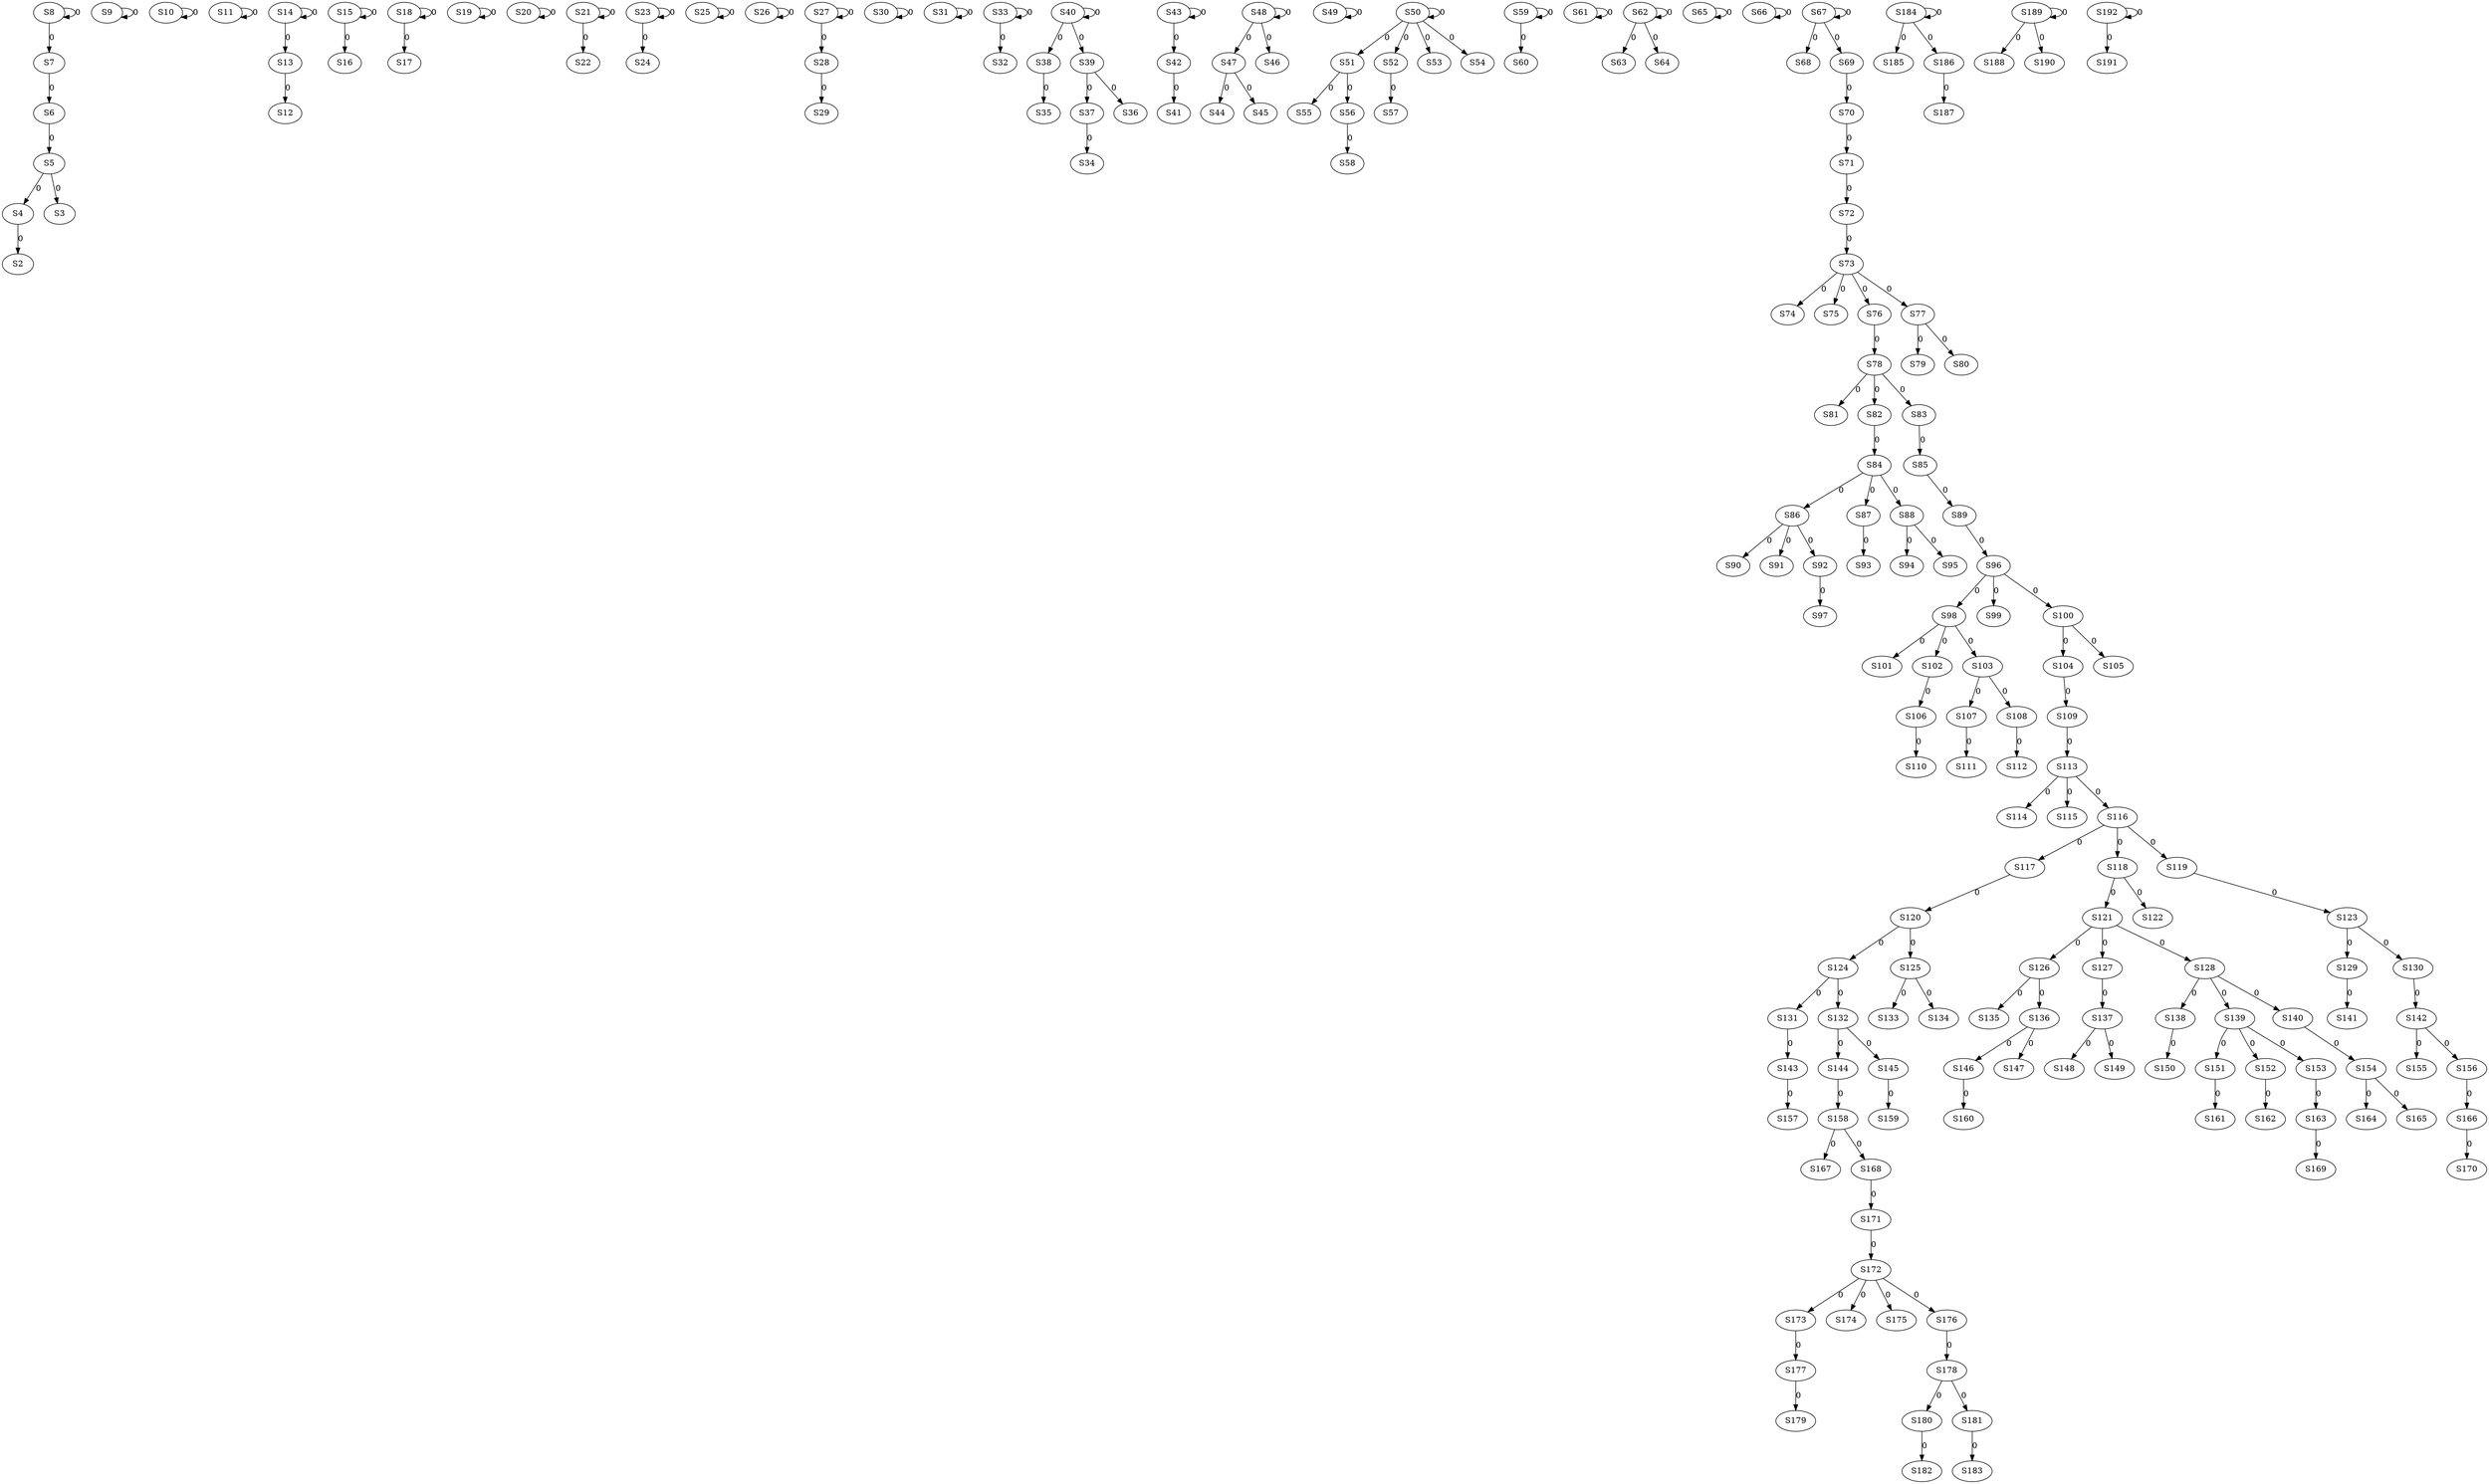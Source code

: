 strict digraph {
	S4 -> S2 [ label = 0 ];
	S5 -> S3 [ label = 0 ];
	S5 -> S4 [ label = 0 ];
	S6 -> S5 [ label = 0 ];
	S7 -> S6 [ label = 0 ];
	S8 -> S7 [ label = 0 ];
	S8 -> S8 [ label = 0 ];
	S9 -> S9 [ label = 0 ];
	S10 -> S10 [ label = 0 ];
	S11 -> S11 [ label = 0 ];
	S13 -> S12 [ label = 0 ];
	S14 -> S13 [ label = 0 ];
	S14 -> S14 [ label = 0 ];
	S15 -> S15 [ label = 0 ];
	S15 -> S16 [ label = 0 ];
	S18 -> S17 [ label = 0 ];
	S18 -> S18 [ label = 0 ];
	S19 -> S19 [ label = 0 ];
	S20 -> S20 [ label = 0 ];
	S21 -> S21 [ label = 0 ];
	S21 -> S22 [ label = 0 ];
	S23 -> S23 [ label = 0 ];
	S23 -> S24 [ label = 0 ];
	S25 -> S25 [ label = 0 ];
	S26 -> S26 [ label = 0 ];
	S27 -> S27 [ label = 0 ];
	S27 -> S28 [ label = 0 ];
	S28 -> S29 [ label = 0 ];
	S30 -> S30 [ label = 0 ];
	S31 -> S31 [ label = 0 ];
	S33 -> S32 [ label = 0 ];
	S33 -> S33 [ label = 0 ];
	S37 -> S34 [ label = 0 ];
	S38 -> S35 [ label = 0 ];
	S39 -> S36 [ label = 0 ];
	S39 -> S37 [ label = 0 ];
	S40 -> S38 [ label = 0 ];
	S40 -> S39 [ label = 0 ];
	S40 -> S40 [ label = 0 ];
	S42 -> S41 [ label = 0 ];
	S43 -> S42 [ label = 0 ];
	S43 -> S43 [ label = 0 ];
	S47 -> S44 [ label = 0 ];
	S47 -> S45 [ label = 0 ];
	S48 -> S46 [ label = 0 ];
	S48 -> S47 [ label = 0 ];
	S48 -> S48 [ label = 0 ];
	S49 -> S49 [ label = 0 ];
	S50 -> S50 [ label = 0 ];
	S50 -> S51 [ label = 0 ];
	S50 -> S52 [ label = 0 ];
	S50 -> S53 [ label = 0 ];
	S50 -> S54 [ label = 0 ];
	S51 -> S55 [ label = 0 ];
	S51 -> S56 [ label = 0 ];
	S52 -> S57 [ label = 0 ];
	S56 -> S58 [ label = 0 ];
	S59 -> S59 [ label = 0 ];
	S59 -> S60 [ label = 0 ];
	S61 -> S61 [ label = 0 ];
	S62 -> S62 [ label = 0 ];
	S62 -> S63 [ label = 0 ];
	S62 -> S64 [ label = 0 ];
	S65 -> S65 [ label = 0 ];
	S66 -> S66 [ label = 0 ];
	S67 -> S67 [ label = 0 ];
	S67 -> S68 [ label = 0 ];
	S67 -> S69 [ label = 0 ];
	S69 -> S70 [ label = 0 ];
	S70 -> S71 [ label = 0 ];
	S71 -> S72 [ label = 0 ];
	S72 -> S73 [ label = 0 ];
	S73 -> S74 [ label = 0 ];
	S73 -> S75 [ label = 0 ];
	S73 -> S76 [ label = 0 ];
	S73 -> S77 [ label = 0 ];
	S76 -> S78 [ label = 0 ];
	S77 -> S79 [ label = 0 ];
	S77 -> S80 [ label = 0 ];
	S78 -> S81 [ label = 0 ];
	S78 -> S82 [ label = 0 ];
	S78 -> S83 [ label = 0 ];
	S82 -> S84 [ label = 0 ];
	S83 -> S85 [ label = 0 ];
	S84 -> S86 [ label = 0 ];
	S84 -> S87 [ label = 0 ];
	S84 -> S88 [ label = 0 ];
	S85 -> S89 [ label = 0 ];
	S86 -> S90 [ label = 0 ];
	S86 -> S91 [ label = 0 ];
	S86 -> S92 [ label = 0 ];
	S87 -> S93 [ label = 0 ];
	S88 -> S94 [ label = 0 ];
	S88 -> S95 [ label = 0 ];
	S89 -> S96 [ label = 0 ];
	S92 -> S97 [ label = 0 ];
	S96 -> S98 [ label = 0 ];
	S96 -> S99 [ label = 0 ];
	S96 -> S100 [ label = 0 ];
	S98 -> S101 [ label = 0 ];
	S98 -> S102 [ label = 0 ];
	S98 -> S103 [ label = 0 ];
	S100 -> S104 [ label = 0 ];
	S100 -> S105 [ label = 0 ];
	S102 -> S106 [ label = 0 ];
	S103 -> S107 [ label = 0 ];
	S103 -> S108 [ label = 0 ];
	S104 -> S109 [ label = 0 ];
	S106 -> S110 [ label = 0 ];
	S107 -> S111 [ label = 0 ];
	S108 -> S112 [ label = 0 ];
	S109 -> S113 [ label = 0 ];
	S113 -> S114 [ label = 0 ];
	S113 -> S115 [ label = 0 ];
	S113 -> S116 [ label = 0 ];
	S116 -> S117 [ label = 0 ];
	S116 -> S118 [ label = 0 ];
	S116 -> S119 [ label = 0 ];
	S117 -> S120 [ label = 0 ];
	S118 -> S121 [ label = 0 ];
	S118 -> S122 [ label = 0 ];
	S119 -> S123 [ label = 0 ];
	S120 -> S124 [ label = 0 ];
	S120 -> S125 [ label = 0 ];
	S121 -> S126 [ label = 0 ];
	S121 -> S127 [ label = 0 ];
	S121 -> S128 [ label = 0 ];
	S123 -> S129 [ label = 0 ];
	S123 -> S130 [ label = 0 ];
	S124 -> S131 [ label = 0 ];
	S124 -> S132 [ label = 0 ];
	S125 -> S133 [ label = 0 ];
	S125 -> S134 [ label = 0 ];
	S126 -> S135 [ label = 0 ];
	S126 -> S136 [ label = 0 ];
	S127 -> S137 [ label = 0 ];
	S128 -> S138 [ label = 0 ];
	S128 -> S139 [ label = 0 ];
	S128 -> S140 [ label = 0 ];
	S129 -> S141 [ label = 0 ];
	S130 -> S142 [ label = 0 ];
	S131 -> S143 [ label = 0 ];
	S132 -> S144 [ label = 0 ];
	S132 -> S145 [ label = 0 ];
	S136 -> S146 [ label = 0 ];
	S136 -> S147 [ label = 0 ];
	S137 -> S148 [ label = 0 ];
	S137 -> S149 [ label = 0 ];
	S138 -> S150 [ label = 0 ];
	S139 -> S151 [ label = 0 ];
	S139 -> S152 [ label = 0 ];
	S139 -> S153 [ label = 0 ];
	S140 -> S154 [ label = 0 ];
	S142 -> S155 [ label = 0 ];
	S142 -> S156 [ label = 0 ];
	S143 -> S157 [ label = 0 ];
	S144 -> S158 [ label = 0 ];
	S145 -> S159 [ label = 0 ];
	S146 -> S160 [ label = 0 ];
	S151 -> S161 [ label = 0 ];
	S152 -> S162 [ label = 0 ];
	S153 -> S163 [ label = 0 ];
	S154 -> S164 [ label = 0 ];
	S154 -> S165 [ label = 0 ];
	S156 -> S166 [ label = 0 ];
	S158 -> S167 [ label = 0 ];
	S158 -> S168 [ label = 0 ];
	S163 -> S169 [ label = 0 ];
	S166 -> S170 [ label = 0 ];
	S168 -> S171 [ label = 0 ];
	S171 -> S172 [ label = 0 ];
	S172 -> S173 [ label = 0 ];
	S172 -> S174 [ label = 0 ];
	S172 -> S175 [ label = 0 ];
	S172 -> S176 [ label = 0 ];
	S173 -> S177 [ label = 0 ];
	S176 -> S178 [ label = 0 ];
	S177 -> S179 [ label = 0 ];
	S178 -> S180 [ label = 0 ];
	S178 -> S181 [ label = 0 ];
	S180 -> S182 [ label = 0 ];
	S181 -> S183 [ label = 0 ];
	S184 -> S184 [ label = 0 ];
	S184 -> S185 [ label = 0 ];
	S184 -> S186 [ label = 0 ];
	S186 -> S187 [ label = 0 ];
	S189 -> S188 [ label = 0 ];
	S189 -> S189 [ label = 0 ];
	S189 -> S190 [ label = 0 ];
	S192 -> S191 [ label = 0 ];
	S192 -> S192 [ label = 0 ];
}